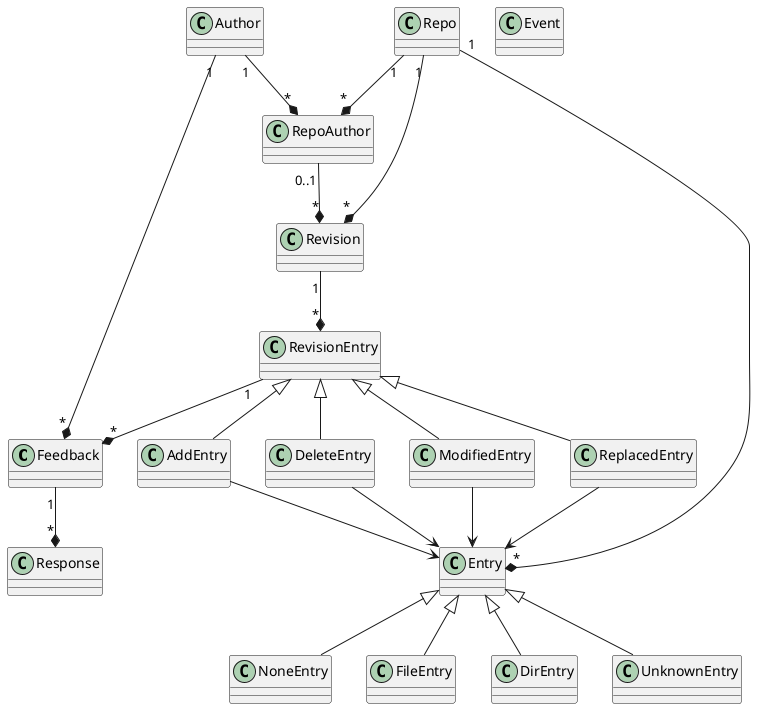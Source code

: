 @startuml

Feedback "1" --* "*" Response

Author "1" --* "*" Feedback
Author "1" --* "*" RepoAuthor
RepoAuthor "0..1" --* "*" Revision
Repo "1" --* "*" RepoAuthor
Repo "1" --* "*" Revision
Repo "1" --* "*" Entry
Revision "1" --* "*" RevisionEntry
RevisionEntry "1" --* "*" Feedback

RevisionEntry <|-- AddEntry
RevisionEntry <|-- DeleteEntry
RevisionEntry <|-- ModifiedEntry
RevisionEntry <|-- ReplacedEntry

Entry <|-- NoneEntry
Entry <|-- FileEntry
Entry <|-- DirEntry
Entry <|-- UnknownEntry

AddEntry --> Entry
DeleteEntry --> Entry
ModifiedEntry --> Entry
ReplacedEntry --> Entry

class Event

@enduml